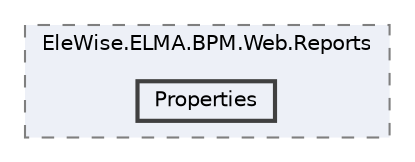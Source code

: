 digraph "Web/Modules/EleWise.ELMA.BPM.Web.Reports/Properties"
{
 // LATEX_PDF_SIZE
  bgcolor="transparent";
  edge [fontname=Helvetica,fontsize=10,labelfontname=Helvetica,labelfontsize=10];
  node [fontname=Helvetica,fontsize=10,shape=box,height=0.2,width=0.4];
  compound=true
  subgraph clusterdir_0be568c4914e3e80436e1ad83c4357fc {
    graph [ bgcolor="#edf0f7", pencolor="grey50", label="EleWise.ELMA.BPM.Web.Reports", fontname=Helvetica,fontsize=10 style="filled,dashed", URL="dir_0be568c4914e3e80436e1ad83c4357fc.html",tooltip=""]
  dir_38bb706648fa5546aa69c31200b96d35 [label="Properties", fillcolor="#edf0f7", color="grey25", style="filled,bold", URL="dir_38bb706648fa5546aa69c31200b96d35.html",tooltip=""];
  }
}
